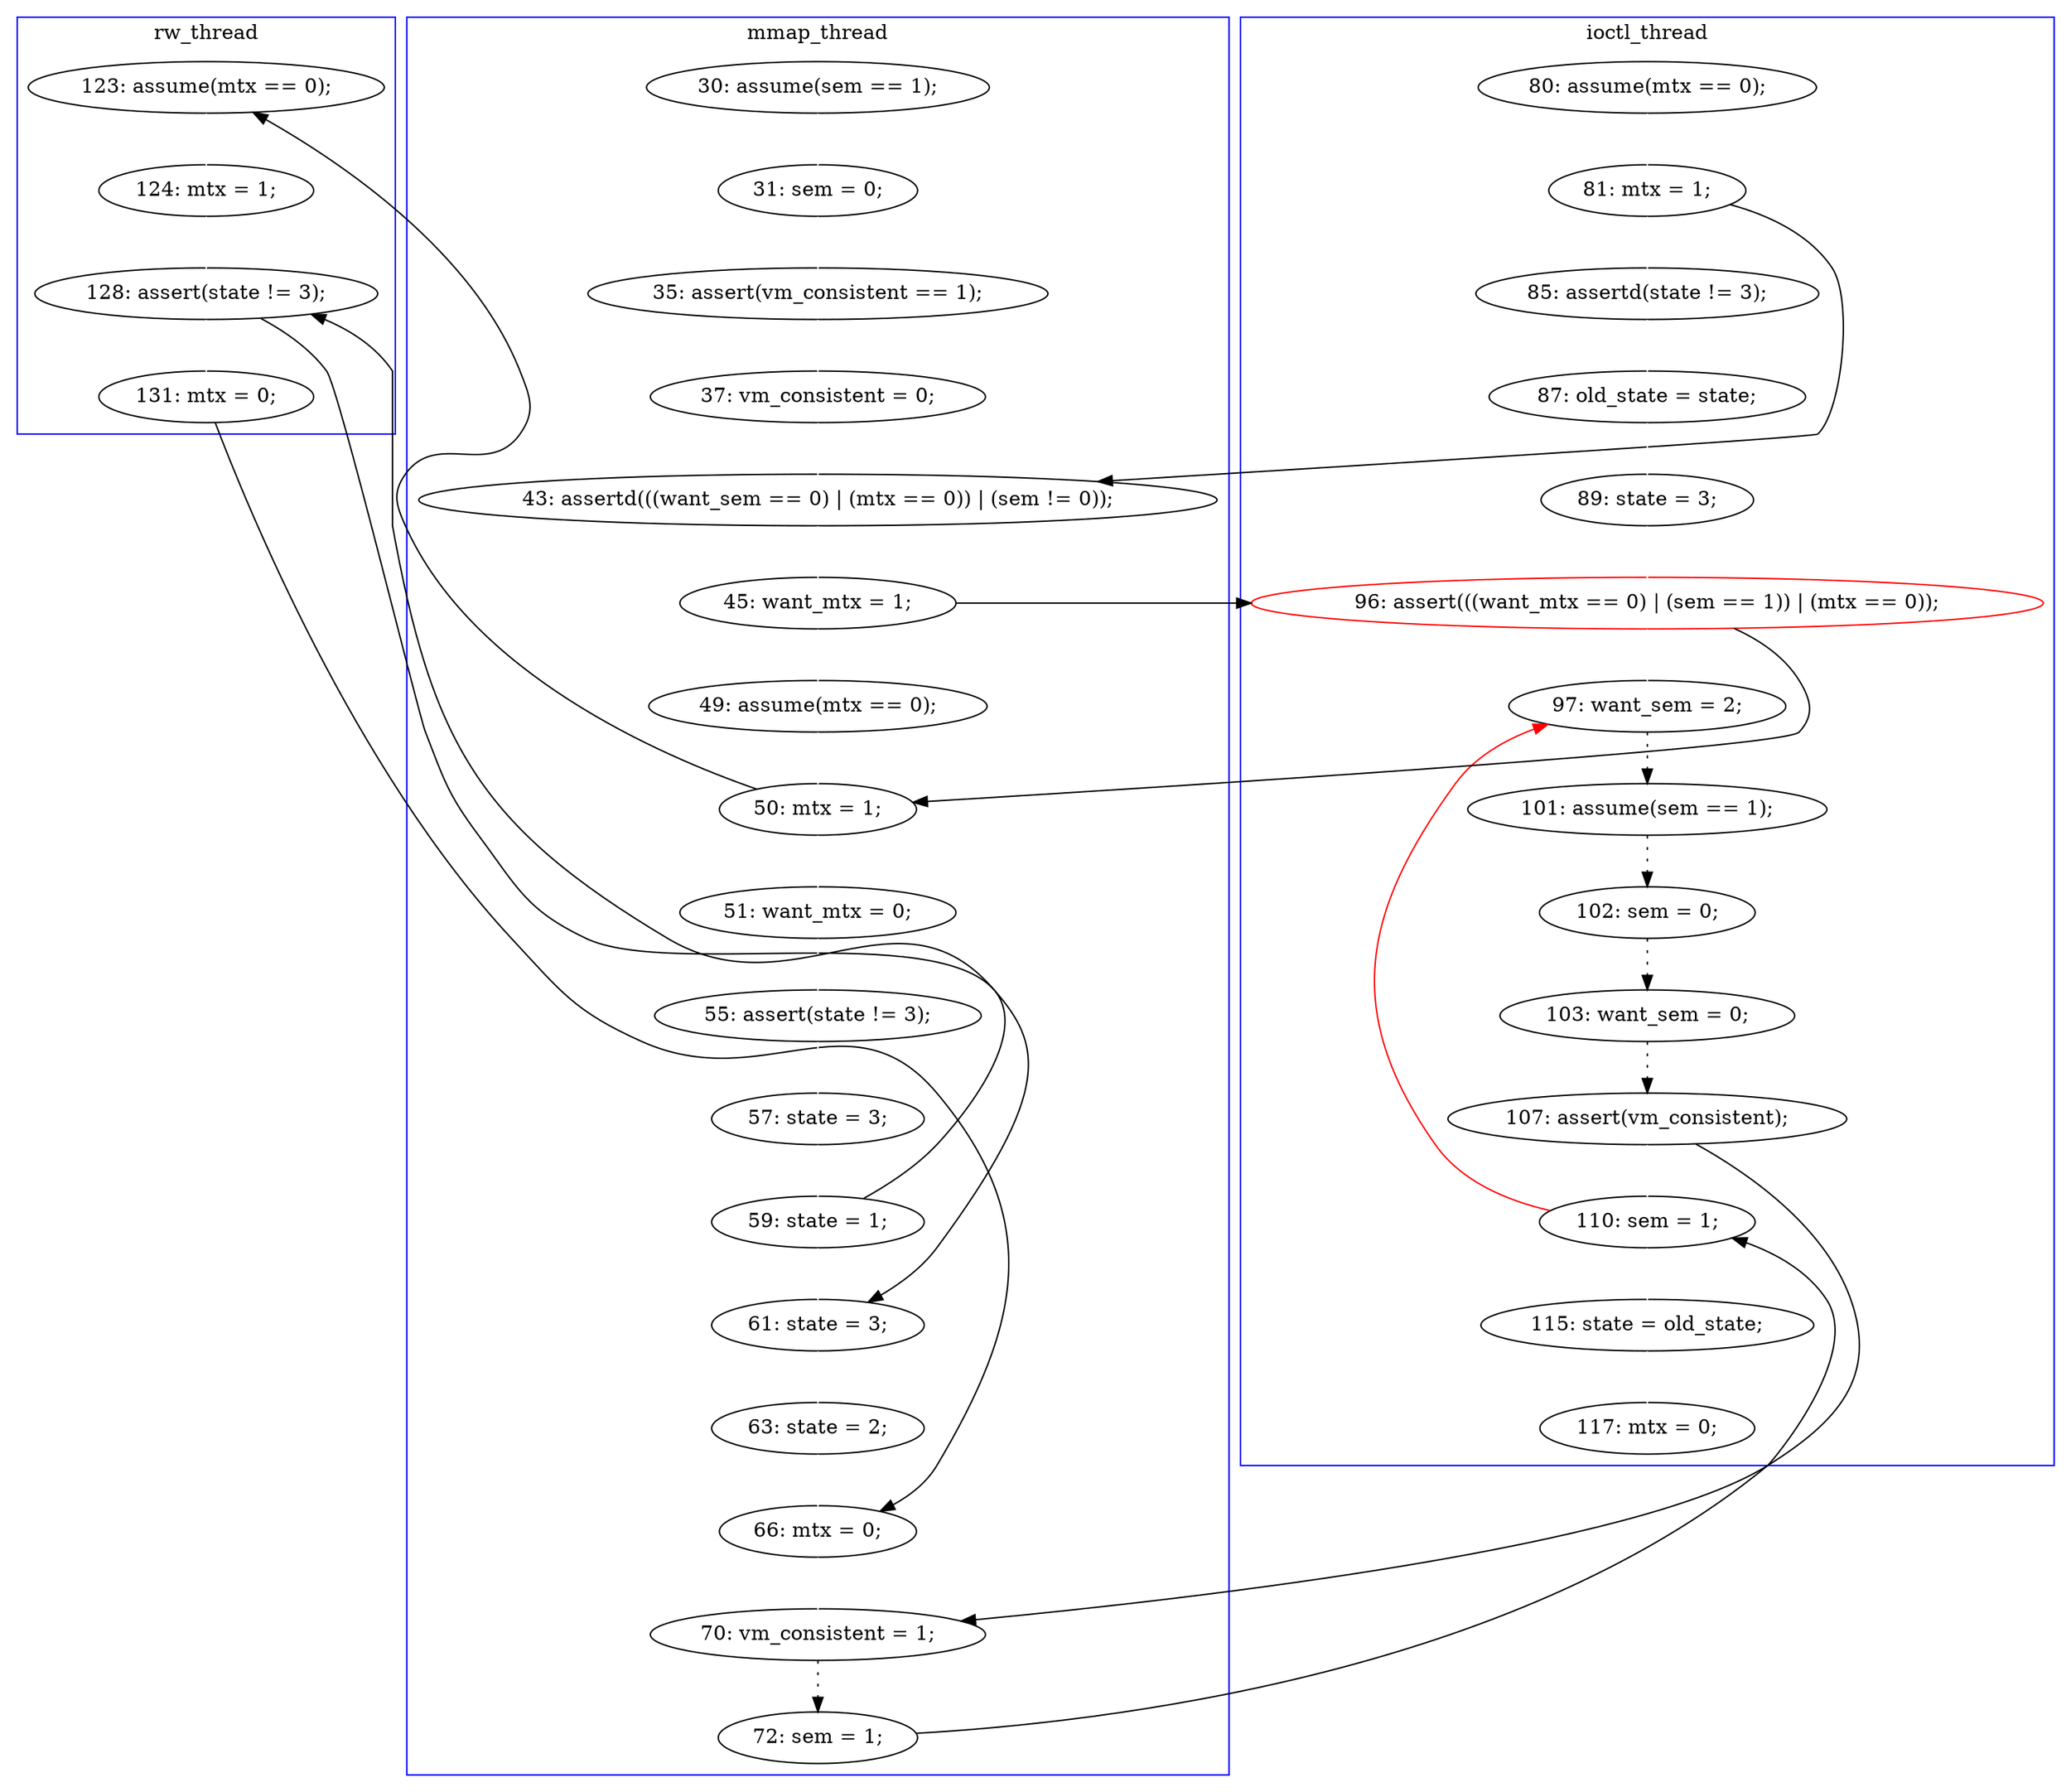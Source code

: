 digraph Counterexample {
	43 -> 45 [color = white, style = solid]
	36 -> 45 [color = black, style = solid, constraint = false]
	48 -> 53 [color = black, style = solid, constraint = false]
	16 -> 18 [color = white, style = solid]
	18 -> 19 [color = white, style = solid]
	54 -> 56 [color = white, style = solid]
	26 -> 28 [color = black, style = solid, constraint = false]
	26 -> 37 [color = white, style = solid]
	24 -> 26 [color = white, style = solid]
	23 -> 27 [color = white, style = solid]
	35 -> 42 [color = black, style = solid, constraint = false]
	44 -> 47 [color = black, style = solid, constraint = false]
	14 -> 22 [color = black, style = solid, constraint = false]
	29 -> 30 [color = white, style = solid]
	42 -> 43 [color = white, style = solid]
	45 -> 47 [color = white, style = solid]
	34 -> 35 [color = black, style = solid, constraint = false]
	35 -> 36 [color = white, style = solid]
	13 -> 14 [color = white, style = solid]
	30 -> 31 [color = white, style = solid]
	20 -> 21 [color = white, style = solid]
	23 -> 26 [color = black, style = solid, constraint = false]
	53 -> 37 [color = red, style = solid, constraint = false]
	33 -> 35 [color = white, style = solid]
	44 -> 53 [color = white, style = solid]
	31 -> 34 [color = white, style = solid]
	28 -> 29 [color = white, style = solid]
	22 -> 23 [color = white, style = solid]
	21 -> 24 [color = white, style = solid]
	38 -> 39 [color = black, style = dotted]
	19 -> 22 [color = white, style = solid]
	14 -> 20 [color = white, style = solid]
	28 -> 32 [color = black, style = solid, constraint = false]
	15 -> 16 [color = white, style = solid]
	32 -> 33 [color = white, style = solid]
	53 -> 54 [color = white, style = solid]
	40 -> 44 [color = black, style = dotted]
	47 -> 48 [color = black, style = dotted]
	34 -> 42 [color = white, style = solid]
	27 -> 28 [color = white, style = solid]
	39 -> 40 [color = black, style = dotted]
	37 -> 38 [color = black, style = dotted]
	subgraph cluster2 {
		label = ioctl_thread
		color = blue
		37  [label = "97: want_sem = 2;"]
		40  [label = "103: want_sem = 0;"]
		53  [label = "110: sem = 1;"]
		21  [label = "87: old_state = state;"]
		20  [label = "85: assertd(state != 3);"]
		26  [label = "96: assert(((want_mtx == 0) | (sem == 1)) | (mtx == 0));", color = red]
		54  [label = "115: state = old_state;"]
		14  [label = "81: mtx = 1;"]
		24  [label = "89: state = 3;"]
		13  [label = "80: assume(mtx == 0);"]
		44  [label = "107: assert(vm_consistent);"]
		38  [label = "101: assume(sem == 1);"]
		56  [label = "117: mtx = 0;"]
		39  [label = "102: sem = 0;"]
	}
	subgraph cluster3 {
		label = rw_thread
		color = blue
		32  [label = "123: assume(mtx == 0);"]
		33  [label = "124: mtx = 1;"]
		36  [label = "131: mtx = 0;"]
		35  [label = "128: assert(state != 3);"]
	}
	subgraph cluster1 {
		label = mmap_thread
		color = blue
		16  [label = "31: sem = 0;"]
		19  [label = "37: vm_consistent = 0;"]
		15  [label = "30: assume(sem == 1);"]
		47  [label = "70: vm_consistent = 1;"]
		23  [label = "45: want_mtx = 1;"]
		48  [label = "72: sem = 1;"]
		31  [label = "57: state = 3;"]
		30  [label = "55: assert(state != 3);"]
		27  [label = "49: assume(mtx == 0);"]
		42  [label = "61: state = 3;"]
		22  [label = "43: assertd(((want_sem == 0) | (mtx == 0)) | (sem != 0));"]
		29  [label = "51: want_mtx = 0;"]
		34  [label = "59: state = 1;"]
		43  [label = "63: state = 2;"]
		28  [label = "50: mtx = 1;"]
		45  [label = "66: mtx = 0;"]
		18  [label = "35: assert(vm_consistent == 1);"]
	}
}